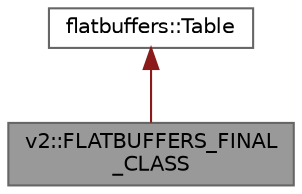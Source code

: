 digraph "v2::FLATBUFFERS_FINAL_CLASS"
{
 // LATEX_PDF_SIZE
  bgcolor="transparent";
  edge [fontname=Helvetica,fontsize=10,labelfontname=Helvetica,labelfontsize=10];
  node [fontname=Helvetica,fontsize=10,shape=box,height=0.2,width=0.4];
  Node1 [id="Node000001",label="v2::FLATBUFFERS_FINAL\l_CLASS",height=0.2,width=0.4,color="gray40", fillcolor="grey60", style="filled", fontcolor="black",tooltip=" "];
  Node2 -> Node1 [id="edge2_Node000001_Node000002",dir="back",color="firebrick4",style="solid",tooltip=" "];
  Node2 [id="Node000002",label="flatbuffers::Table",height=0.2,width=0.4,color="gray40", fillcolor="white", style="filled",URL="$classflatbuffers_1_1Table.html",tooltip=" "];
}
